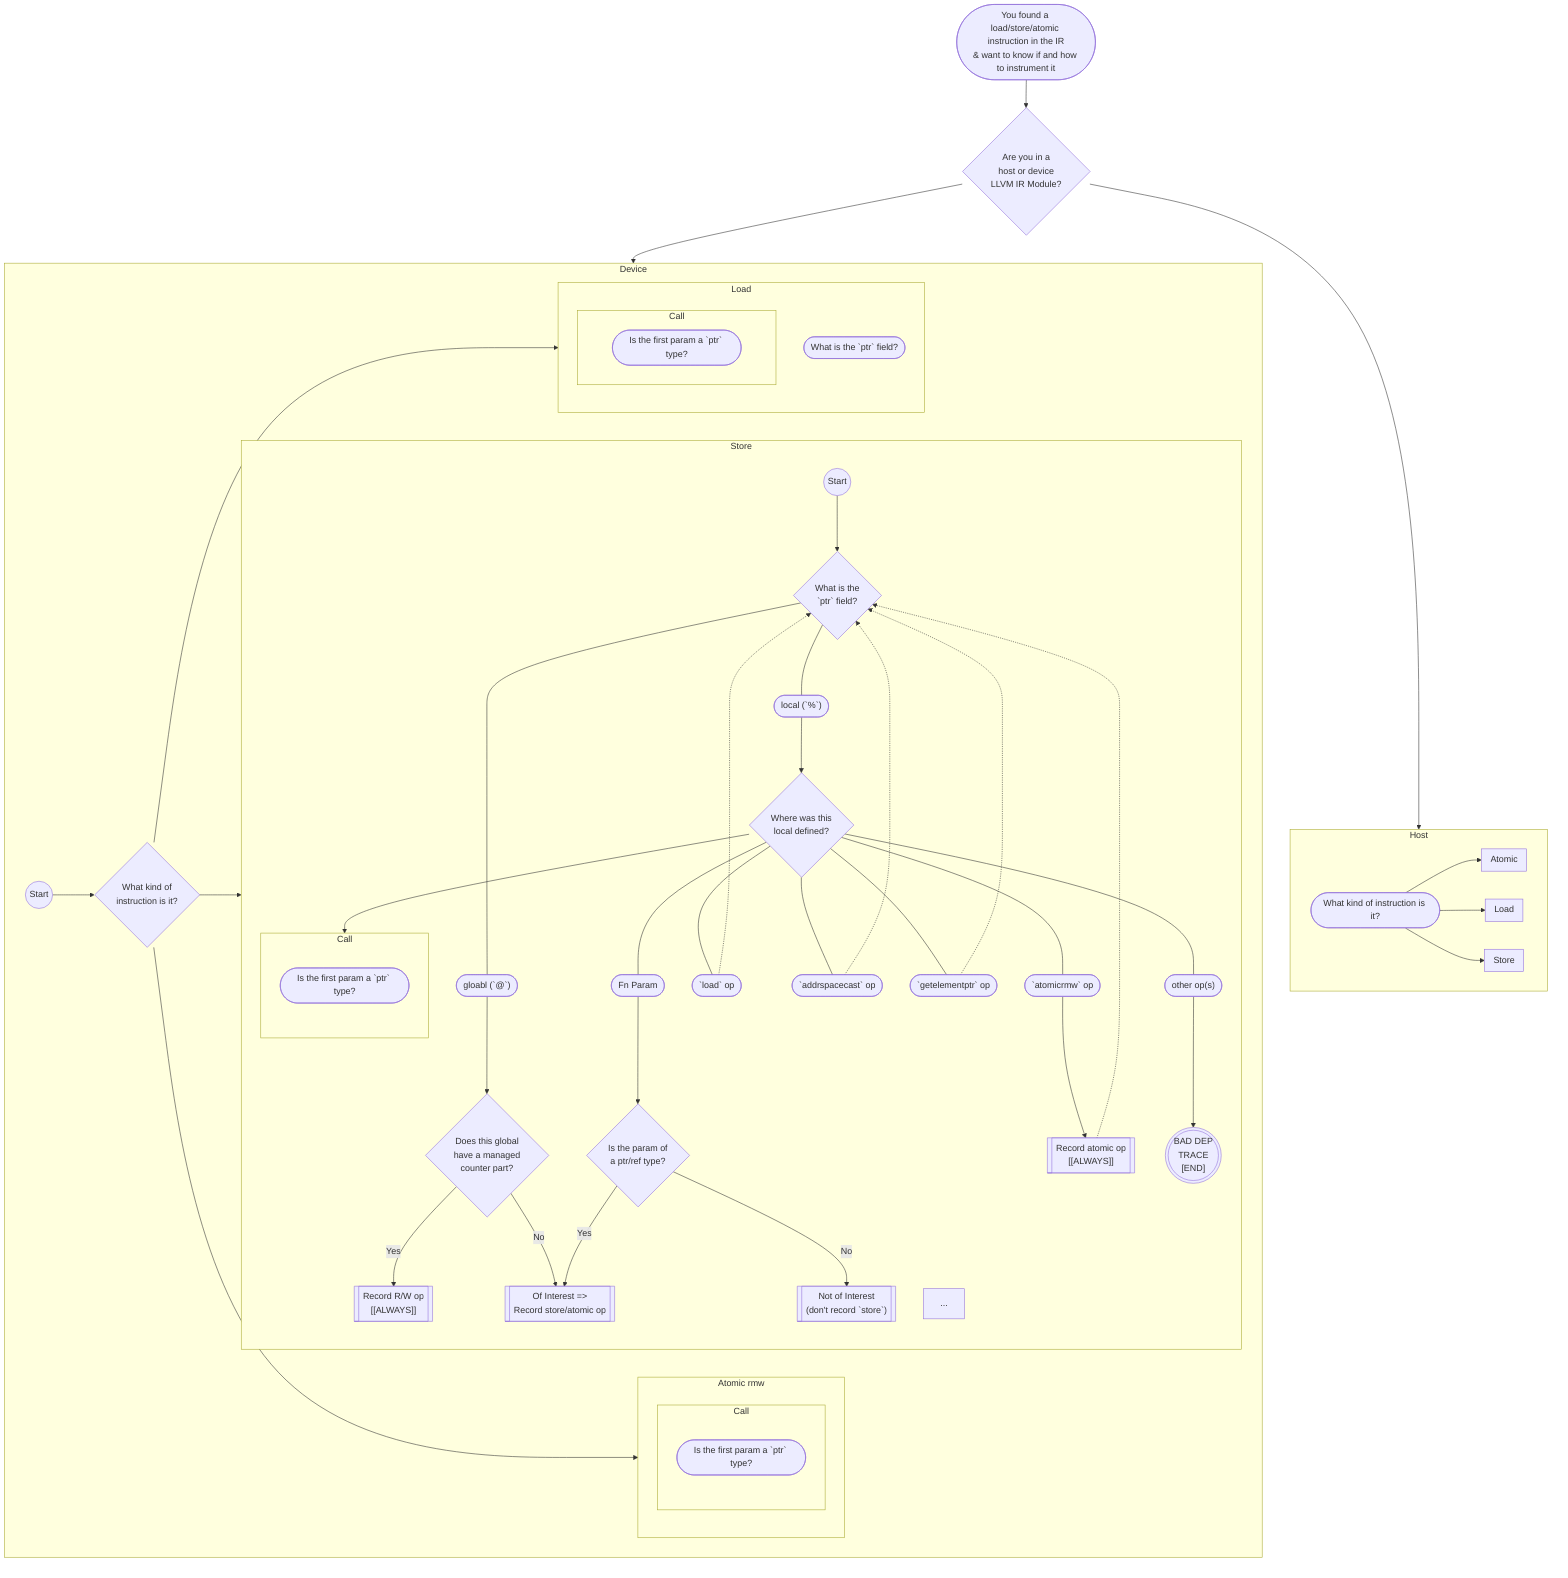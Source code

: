 flowchart TD
    START_(["You found a load/store/atomic instruction in the IR\n& want to know if and how to instrument it"])
    modType{"Are you in a\nhost or device\nLLVM IR Module?"}
    subgraph HOST ["Host"]
        H_instrType(["What kind of instruction is it?"])
        subgraph H_LOAD ["Load"]
        end
        subgraph H_STORE ["Store"]
        end
        subgraph H_ATOMIC ["Atomic"]
        end
        H_instrType --> H_LOAD
        H_instrType --> H_STORE
        H_instrType --> H_ATOMIC
    end
    subgraph DEVICE ["Device"]
        D_START((Start))
        D_instrType{"What kind of\ninstruction is it?"}
        subgraph D_STORE ["Store"]
            DS_START((Start))
            DS_Dep{"What is the\n`ptr` field?"}
            DS_HasManaged{"Does this global\nhave a managed\ncounter part?"}
            DS_IsManaged[["Record R/W op\n[[ALWAYS]]"]]
            DS_IsDeviceMem[["Of Interest =>\nRecord store/atomic op"]]
            DS_NotHeap[["Not of Interest\n(don't record `store`)"]]
            DS_DepTrace{"Where was this\nlocal defined?"}
            DS_FnParamType{"Is the param of\na ptr/ref type?"}
            DS_CallInstr["..."]
            subgraph DS_CALL ["Call"]
                DSC_Dep(["Is the first param a `ptr` type?"])
            end
            DS_START --> DS_Dep
            DS_Dep --- DS_global(["gloabl (`@`)"]) --> DS_HasManaged
            DS_HasManaged -- "Yes" --> DS_IsManaged
            DS_HasManaged -- "No" --> DS_IsDeviceMem
            DS_Dep --- DS_local(["local (`%`)"]) --> DS_DepTrace
            DS_DepTrace --- DS_FnParam(["Fn Param"]) --> DS_FnParamType
            DS_DepTrace --- DS_LoadInstr([" `load` op"]) -.-> DS_Dep
            DS_DepTrace --- DS_AddrCastInstr([" `addrspacecast` op"]) -.-> DS_Dep
            DS_DepTrace --- DS_EmlInstr([" `getelementptr` op"]) -.-> DS_Dep
            DS_DepTrace --- DS_AtomicInstr([" `atomicrmw` op"]) --> DS_ARecord[["Record atomic op\n[[ALWAYS]]"]]-.->DS_Dep
            DS_DepTrace --- DS_ArithInstr(["other op(s)"]) --> DS_BAD_TRACE((("BAD DEP\nTRACE\n[END]")))
            DS_DepTrace --> DS_CALL
            DS_FnParamType -- "Yes" --> DS_IsDeviceMem
            DS_FnParamType -- "No" --> DS_NotHeap
        end
        subgraph D_LOAD ["Load"]
            DA_Dep(["What is the `ptr` field?"])
            subgraph DL_CALL ["Call"]
                DLC_Dep(["Is the first param a `ptr` type?"])
            end
        end
        subgraph D_ATOMIC ["Atomic rmw"]
            DA_Dep(["What is the `ptr` field?"])
            subgraph DA_CALL ["Call"]
                DAC_Dep(["Is the first param a `ptr` type?"])
            end
        end
        D_START --> D_instrType
        D_instrType --> D_LOAD
        D_instrType --> D_STORE
        D_instrType --> D_ATOMIC
    end
    %% cLoc["Where in the code/IR is from?"]
    %% fnParamLoc["Is the function a GPU/device function?"]
    %% globalLoc["gloabl"]
    %% lambdaLoc["lambda"]
    START_ --> modType
    modType --> DEVICE
    modType --> HOST
    %% cLoc -- "function parameter" --> fnParamLoc
    %% cLoc -- "global scope" --> globalLoc
    %% cLoc -- "non-local or global closure" --> lambdaLoc
    %% cLoc -- "A previouse load instruction" --> loadLoc